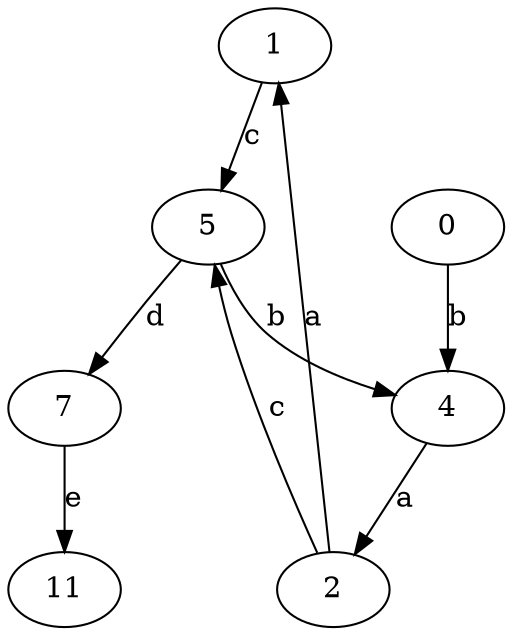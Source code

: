 strict digraph  {
1;
2;
4;
0;
5;
7;
11;
1 -> 5  [label=c];
2 -> 1  [label=a];
2 -> 5  [label=c];
4 -> 2  [label=a];
0 -> 4  [label=b];
5 -> 4  [label=b];
5 -> 7  [label=d];
7 -> 11  [label=e];
}

